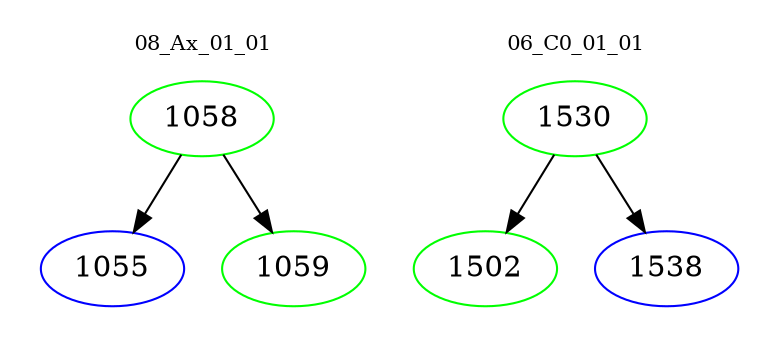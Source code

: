 digraph{
subgraph cluster_0 {
color = white
label = "08_Ax_01_01";
fontsize=10;
T0_1058 [label="1058", color="green"]
T0_1058 -> T0_1055 [color="black"]
T0_1055 [label="1055", color="blue"]
T0_1058 -> T0_1059 [color="black"]
T0_1059 [label="1059", color="green"]
}
subgraph cluster_1 {
color = white
label = "06_C0_01_01";
fontsize=10;
T1_1530 [label="1530", color="green"]
T1_1530 -> T1_1502 [color="black"]
T1_1502 [label="1502", color="green"]
T1_1530 -> T1_1538 [color="black"]
T1_1538 [label="1538", color="blue"]
}
}
